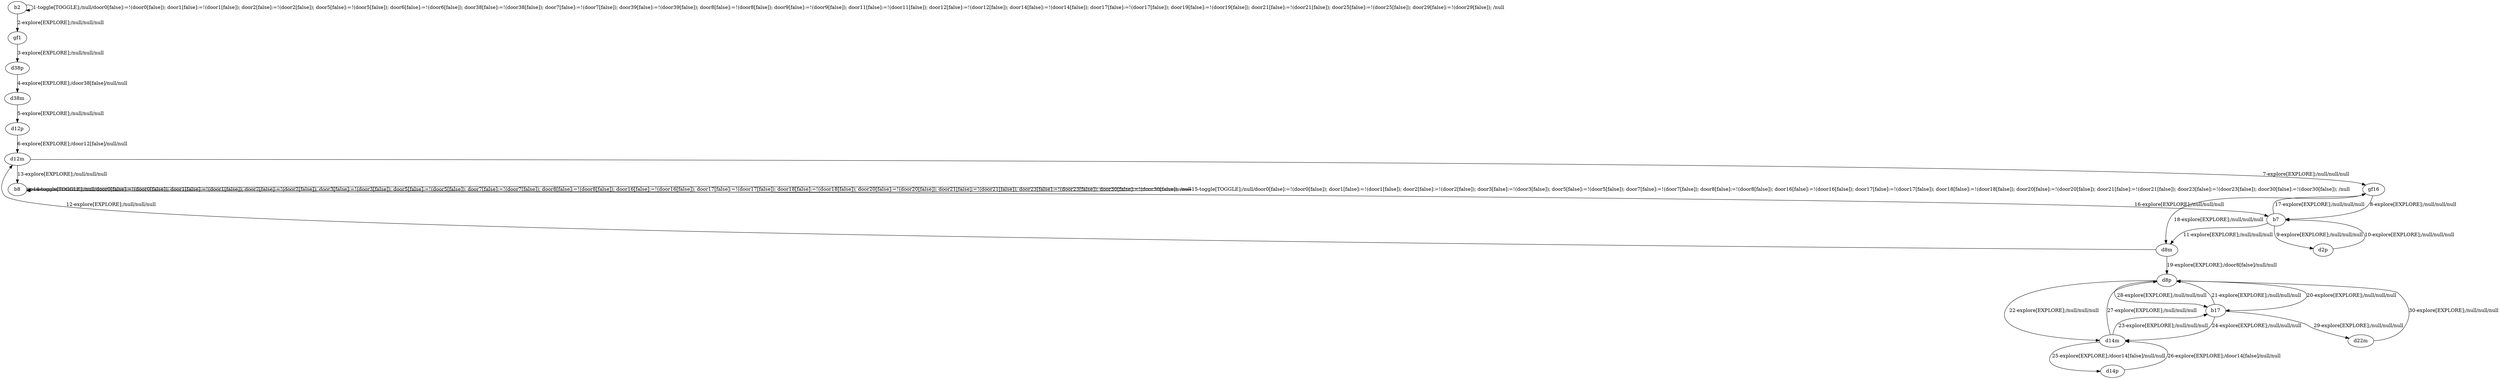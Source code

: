 # Total number of goals covered by this test: 1
# b17 --> d22m

digraph g {
"b2" -> "b2" [label = "1-toggle[TOGGLE];/null/door0[false]:=!(door0[false]); door1[false]:=!(door1[false]); door2[false]:=!(door2[false]); door5[false]:=!(door5[false]); door6[false]:=!(door6[false]); door38[false]:=!(door38[false]); door7[false]:=!(door7[false]); door39[false]:=!(door39[false]); door8[false]:=!(door8[false]); door9[false]:=!(door9[false]); door11[false]:=!(door11[false]); door12[false]:=!(door12[false]); door14[false]:=!(door14[false]); door17[false]:=!(door17[false]); door19[false]:=!(door19[false]); door21[false]:=!(door21[false]); door25[false]:=!(door25[false]); door29[false]:=!(door29[false]); /null"];
"b2" -> "gf1" [label = "2-explore[EXPLORE];/null/null/null"];
"gf1" -> "d38p" [label = "3-explore[EXPLORE];/null/null/null"];
"d38p" -> "d38m" [label = "4-explore[EXPLORE];/door38[false]/null/null"];
"d38m" -> "d12p" [label = "5-explore[EXPLORE];/null/null/null"];
"d12p" -> "d12m" [label = "6-explore[EXPLORE];/door12[false]/null/null"];
"d12m" -> "gf16" [label = "7-explore[EXPLORE];/null/null/null"];
"gf16" -> "b7" [label = "8-explore[EXPLORE];/null/null/null"];
"b7" -> "d2p" [label = "9-explore[EXPLORE];/null/null/null"];
"d2p" -> "b7" [label = "10-explore[EXPLORE];/null/null/null"];
"b7" -> "d8m" [label = "11-explore[EXPLORE];/null/null/null"];
"d8m" -> "d12m" [label = "12-explore[EXPLORE];/null/null/null"];
"d12m" -> "b8" [label = "13-explore[EXPLORE];/null/null/null"];
"b8" -> "b8" [label = "14-toggle[TOGGLE];/null/door0[false]:=!(door0[false]); door1[false]:=!(door1[false]); door2[false]:=!(door2[false]); door3[false]:=!(door3[false]); door5[false]:=!(door5[false]); door7[false]:=!(door7[false]); door8[false]:=!(door8[false]); door16[false]:=!(door16[false]); door17[false]:=!(door17[false]); door18[false]:=!(door18[false]); door20[false]:=!(door20[false]); door21[false]:=!(door21[false]); door23[false]:=!(door23[false]); door30[false]:=!(door30[false]); /null"];
"b8" -> "b8" [label = "15-toggle[TOGGLE];/null/door0[false]:=!(door0[false]); door1[false]:=!(door1[false]); door2[false]:=!(door2[false]); door3[false]:=!(door3[false]); door5[false]:=!(door5[false]); door7[false]:=!(door7[false]); door8[false]:=!(door8[false]); door16[false]:=!(door16[false]); door17[false]:=!(door17[false]); door18[false]:=!(door18[false]); door20[false]:=!(door20[false]); door21[false]:=!(door21[false]); door23[false]:=!(door23[false]); door30[false]:=!(door30[false]); /null"];
"b8" -> "b7" [label = "16-explore[EXPLORE];/null/null/null"];
"b7" -> "gf16" [label = "17-explore[EXPLORE];/null/null/null"];
"gf16" -> "d8m" [label = "18-explore[EXPLORE];/null/null/null"];
"d8m" -> "d8p" [label = "19-explore[EXPLORE];/door8[false]/null/null"];
"d8p" -> "b17" [label = "20-explore[EXPLORE];/null/null/null"];
"b17" -> "d8p" [label = "21-explore[EXPLORE];/null/null/null"];
"d8p" -> "d14m" [label = "22-explore[EXPLORE];/null/null/null"];
"d14m" -> "b17" [label = "23-explore[EXPLORE];/null/null/null"];
"b17" -> "d14m" [label = "24-explore[EXPLORE];/null/null/null"];
"d14m" -> "d14p" [label = "25-explore[EXPLORE];/door14[false]/null/null"];
"d14p" -> "d14m" [label = "26-explore[EXPLORE];/door14[false]/null/null"];
"d14m" -> "d8p" [label = "27-explore[EXPLORE];/null/null/null"];
"d8p" -> "b17" [label = "28-explore[EXPLORE];/null/null/null"];
"b17" -> "d22m" [label = "29-explore[EXPLORE];/null/null/null"];
"d22m" -> "d8p" [label = "30-explore[EXPLORE];/null/null/null"];
}